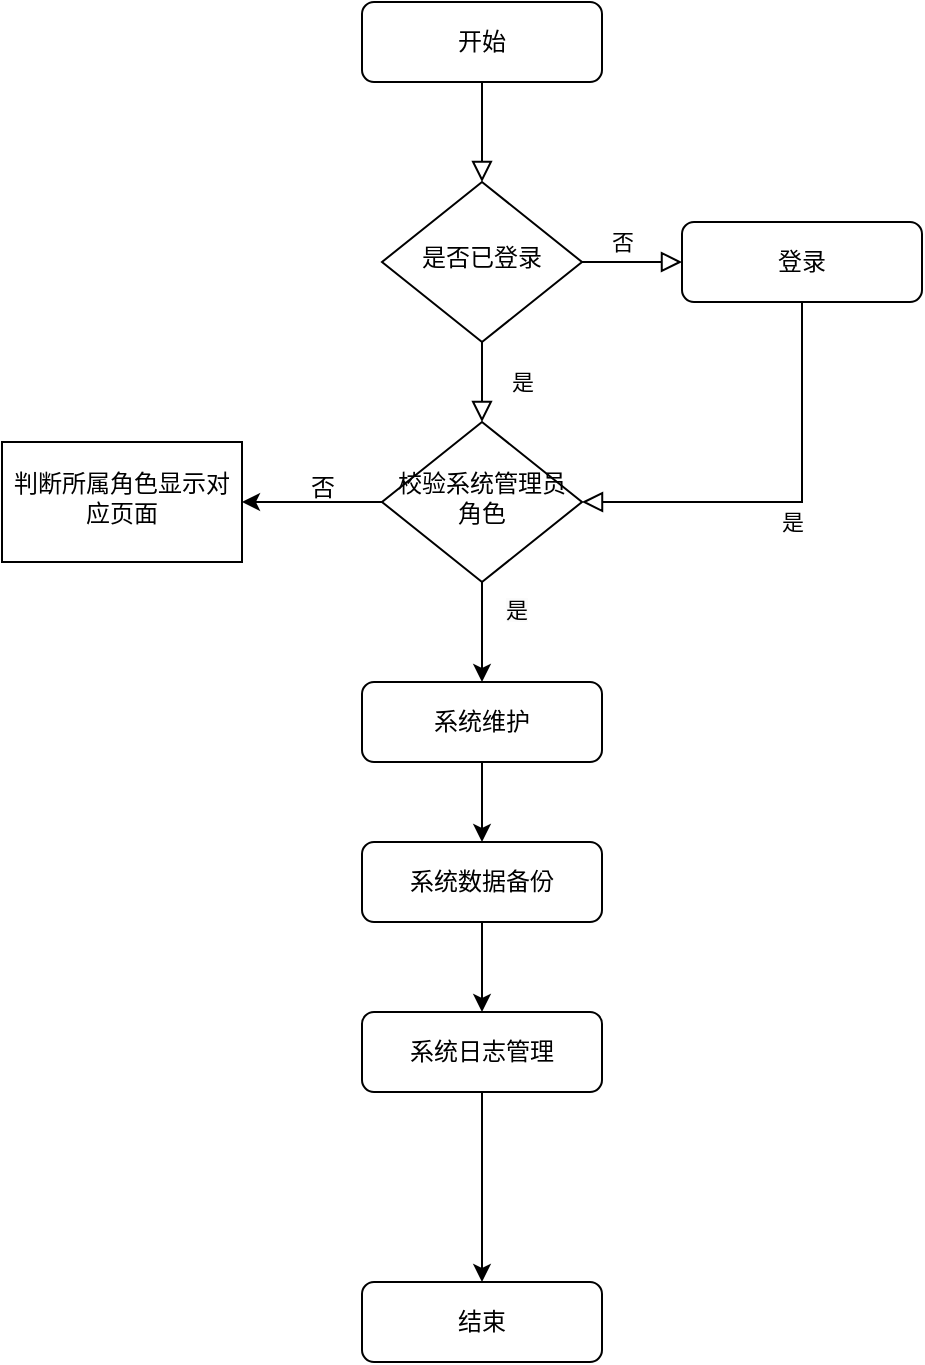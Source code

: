 <mxfile version="22.0.4" type="github">
  <diagram name="第 1 页" id="BZnaN7S3bnM0qJhr0HkH">
    <mxGraphModel dx="2389" dy="913" grid="1" gridSize="10" guides="1" tooltips="1" connect="1" arrows="1" fold="1" page="1" pageScale="1" pageWidth="827" pageHeight="1169" math="0" shadow="0">
      <root>
        <mxCell id="0" />
        <mxCell id="1" parent="0" />
        <mxCell id="E0ZBVPZO3-3RIW62sQe_-1" value="" style="rounded=0;html=1;jettySize=auto;orthogonalLoop=1;fontSize=11;endArrow=block;endFill=0;endSize=8;strokeWidth=1;shadow=0;labelBackgroundColor=none;edgeStyle=orthogonalEdgeStyle;" parent="1" source="E0ZBVPZO3-3RIW62sQe_-2" target="E0ZBVPZO3-3RIW62sQe_-5" edge="1">
          <mxGeometry relative="1" as="geometry" />
        </mxCell>
        <mxCell id="E0ZBVPZO3-3RIW62sQe_-2" value="开始" style="rounded=1;whiteSpace=wrap;html=1;fontSize=12;glass=0;strokeWidth=1;shadow=0;" parent="1" vertex="1">
          <mxGeometry x="160" y="80" width="120" height="40" as="geometry" />
        </mxCell>
        <mxCell id="E0ZBVPZO3-3RIW62sQe_-3" value="是" style="rounded=0;html=1;jettySize=auto;orthogonalLoop=1;fontSize=11;endArrow=block;endFill=0;endSize=8;strokeWidth=1;shadow=0;labelBackgroundColor=none;edgeStyle=orthogonalEdgeStyle;" parent="1" source="E0ZBVPZO3-3RIW62sQe_-5" target="E0ZBVPZO3-3RIW62sQe_-11" edge="1">
          <mxGeometry y="20" relative="1" as="geometry">
            <mxPoint as="offset" />
          </mxGeometry>
        </mxCell>
        <mxCell id="E0ZBVPZO3-3RIW62sQe_-4" value="否" style="edgeStyle=orthogonalEdgeStyle;rounded=0;html=1;jettySize=auto;orthogonalLoop=1;fontSize=11;endArrow=block;endFill=0;endSize=8;strokeWidth=1;shadow=0;labelBackgroundColor=none;" parent="1" source="E0ZBVPZO3-3RIW62sQe_-5" target="E0ZBVPZO3-3RIW62sQe_-6" edge="1">
          <mxGeometry x="-0.2" y="10" relative="1" as="geometry">
            <mxPoint as="offset" />
          </mxGeometry>
        </mxCell>
        <mxCell id="E0ZBVPZO3-3RIW62sQe_-5" value="是否已登录" style="rhombus;whiteSpace=wrap;html=1;shadow=0;fontFamily=Helvetica;fontSize=12;align=center;strokeWidth=1;spacing=6;spacingTop=-4;" parent="1" vertex="1">
          <mxGeometry x="170" y="170" width="100" height="80" as="geometry" />
        </mxCell>
        <mxCell id="E0ZBVPZO3-3RIW62sQe_-6" value="登录" style="rounded=1;whiteSpace=wrap;html=1;fontSize=12;glass=0;strokeWidth=1;shadow=0;" parent="1" vertex="1">
          <mxGeometry x="320" y="190" width="120" height="40" as="geometry" />
        </mxCell>
        <mxCell id="E0ZBVPZO3-3RIW62sQe_-8" value="是" style="edgeStyle=orthogonalEdgeStyle;rounded=0;html=1;jettySize=auto;orthogonalLoop=1;fontSize=11;endArrow=block;endFill=0;endSize=8;strokeWidth=1;shadow=0;labelBackgroundColor=none;exitX=0.5;exitY=1;exitDx=0;exitDy=0;entryX=1;entryY=0.5;entryDx=0;entryDy=0;" parent="1" source="E0ZBVPZO3-3RIW62sQe_-6" target="E0ZBVPZO3-3RIW62sQe_-11" edge="1">
          <mxGeometry y="10" relative="1" as="geometry">
            <mxPoint as="offset" />
          </mxGeometry>
        </mxCell>
        <mxCell id="E0ZBVPZO3-3RIW62sQe_-9" value="" style="edgeStyle=orthogonalEdgeStyle;rounded=0;orthogonalLoop=1;jettySize=auto;html=1;" parent="1" source="E0ZBVPZO3-3RIW62sQe_-11" target="E0ZBVPZO3-3RIW62sQe_-20" edge="1">
          <mxGeometry relative="1" as="geometry" />
        </mxCell>
        <mxCell id="GUZFHcnICTagkuR_ay7d-1" value="" style="edgeStyle=orthogonalEdgeStyle;rounded=0;orthogonalLoop=1;jettySize=auto;html=1;" edge="1" parent="1" source="E0ZBVPZO3-3RIW62sQe_-11" target="E0ZBVPZO3-3RIW62sQe_-25">
          <mxGeometry relative="1" as="geometry" />
        </mxCell>
        <mxCell id="E0ZBVPZO3-3RIW62sQe_-11" value="校验系统管理员角色" style="rhombus;whiteSpace=wrap;html=1;shadow=0;fontFamily=Helvetica;fontSize=12;align=center;strokeWidth=1;spacing=6;spacingTop=-4;" parent="1" vertex="1">
          <mxGeometry x="170" y="290" width="100" height="80" as="geometry" />
        </mxCell>
        <mxCell id="E0ZBVPZO3-3RIW62sQe_-12" value="结束" style="rounded=1;whiteSpace=wrap;html=1;fontSize=12;glass=0;strokeWidth=1;shadow=0;" parent="1" vertex="1">
          <mxGeometry x="160" y="720" width="120" height="40" as="geometry" />
        </mxCell>
        <mxCell id="E0ZBVPZO3-3RIW62sQe_-19" value="&lt;span style=&quot;color: rgb(0, 0, 0); font-family: Helvetica; font-size: 11px; font-style: normal; font-variant-ligatures: normal; font-variant-caps: normal; font-weight: 400; letter-spacing: normal; orphans: 2; text-align: center; text-indent: 0px; text-transform: none; widows: 2; word-spacing: 0px; -webkit-text-stroke-width: 0px; background-color: rgb(251, 251, 251); text-decoration-thickness: initial; text-decoration-style: initial; text-decoration-color: initial; float: none; display: inline !important;&quot;&gt;是&lt;/span&gt;" style="text;whiteSpace=wrap;html=1;" parent="1" vertex="1">
          <mxGeometry x="230" y="370" width="50" height="40" as="geometry" />
        </mxCell>
        <mxCell id="E0ZBVPZO3-3RIW62sQe_-20" value="判断所属角色显示对应页面" style="whiteSpace=wrap;html=1;shadow=0;strokeWidth=1;spacing=6;spacingTop=-4;" parent="1" vertex="1">
          <mxGeometry x="-20" y="300" width="120" height="60" as="geometry" />
        </mxCell>
        <mxCell id="E0ZBVPZO3-3RIW62sQe_-21" value="否" style="text;html=1;align=center;verticalAlign=middle;resizable=0;points=[];autosize=1;strokeColor=none;fillColor=none;" parent="1" vertex="1">
          <mxGeometry x="120" y="308" width="40" height="30" as="geometry" />
        </mxCell>
        <mxCell id="GUZFHcnICTagkuR_ay7d-3" value="" style="edgeStyle=orthogonalEdgeStyle;rounded=0;orthogonalLoop=1;jettySize=auto;html=1;" edge="1" parent="1" source="E0ZBVPZO3-3RIW62sQe_-22" target="E0ZBVPZO3-3RIW62sQe_-24">
          <mxGeometry relative="1" as="geometry" />
        </mxCell>
        <mxCell id="E0ZBVPZO3-3RIW62sQe_-22" value="系统数据备份" style="rounded=1;whiteSpace=wrap;html=1;fontSize=12;glass=0;strokeWidth=1;shadow=0;" parent="1" vertex="1">
          <mxGeometry x="160" y="500" width="120" height="40" as="geometry" />
        </mxCell>
        <mxCell id="GUZFHcnICTagkuR_ay7d-4" value="" style="edgeStyle=orthogonalEdgeStyle;rounded=0;orthogonalLoop=1;jettySize=auto;html=1;" edge="1" parent="1" source="E0ZBVPZO3-3RIW62sQe_-24" target="E0ZBVPZO3-3RIW62sQe_-12">
          <mxGeometry relative="1" as="geometry" />
        </mxCell>
        <mxCell id="E0ZBVPZO3-3RIW62sQe_-24" value="系统日志管理" style="rounded=1;whiteSpace=wrap;html=1;fontSize=12;glass=0;strokeWidth=1;shadow=0;" parent="1" vertex="1">
          <mxGeometry x="160" y="585" width="120" height="40" as="geometry" />
        </mxCell>
        <mxCell id="GUZFHcnICTagkuR_ay7d-2" value="" style="edgeStyle=orthogonalEdgeStyle;rounded=0;orthogonalLoop=1;jettySize=auto;html=1;" edge="1" parent="1" source="E0ZBVPZO3-3RIW62sQe_-25" target="E0ZBVPZO3-3RIW62sQe_-22">
          <mxGeometry relative="1" as="geometry" />
        </mxCell>
        <mxCell id="E0ZBVPZO3-3RIW62sQe_-25" value="系统维护" style="rounded=1;whiteSpace=wrap;html=1;fontSize=12;glass=0;strokeWidth=1;shadow=0;" parent="1" vertex="1">
          <mxGeometry x="160" y="420" width="120" height="40" as="geometry" />
        </mxCell>
      </root>
    </mxGraphModel>
  </diagram>
</mxfile>
